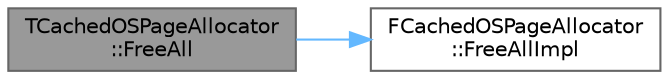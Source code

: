 digraph "TCachedOSPageAllocator::FreeAll"
{
 // INTERACTIVE_SVG=YES
 // LATEX_PDF_SIZE
  bgcolor="transparent";
  edge [fontname=Helvetica,fontsize=10,labelfontname=Helvetica,labelfontsize=10];
  node [fontname=Helvetica,fontsize=10,shape=box,height=0.2,width=0.4];
  rankdir="LR";
  Node1 [id="Node000001",label="TCachedOSPageAllocator\l::FreeAll",height=0.2,width=0.4,color="gray40", fillcolor="grey60", style="filled", fontcolor="black",tooltip=" "];
  Node1 -> Node2 [id="edge1_Node000001_Node000002",color="steelblue1",style="solid",tooltip=" "];
  Node2 [id="Node000002",label="FCachedOSPageAllocator\l::FreeAllImpl",height=0.2,width=0.4,color="grey40", fillcolor="white", style="filled",URL="$d7/d22/structFCachedOSPageAllocator.html#ac95f113634c80b5e5cf144e54a501c47",tooltip=" "];
}
